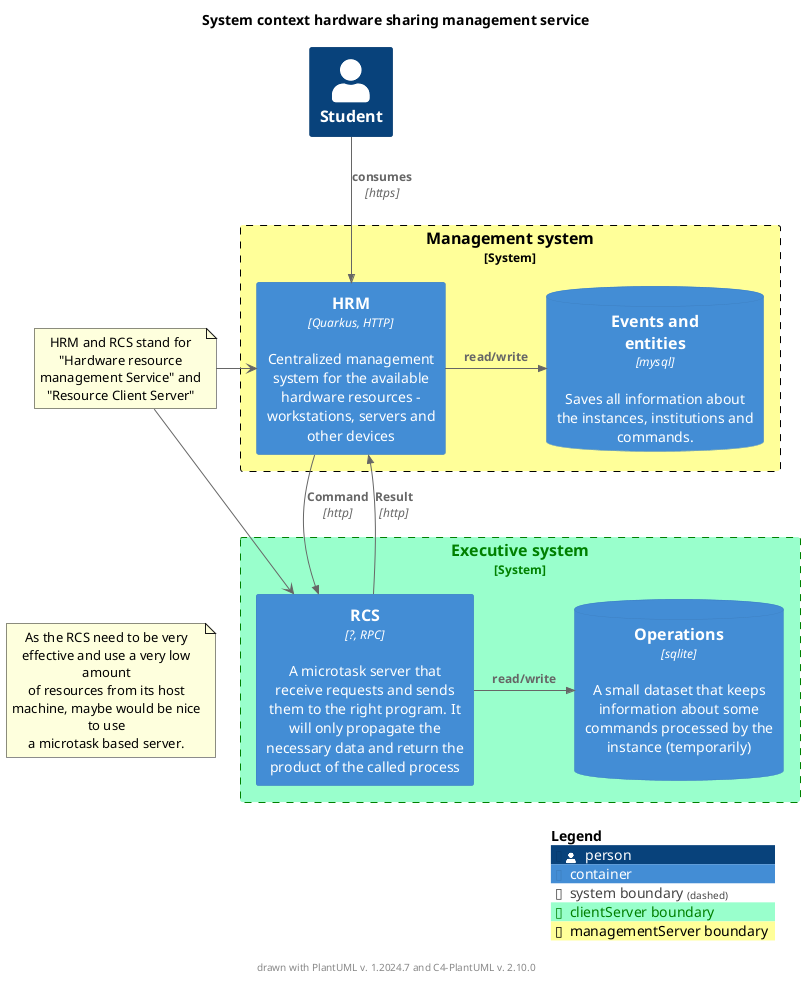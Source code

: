 @startuml "architecture"
!include <C4/C4_Container>

title System context hardware sharing management service

AddBoundaryTag("clientServer", $borderColor="green", $fontColor="green", $bgColor="#99ffcc")
AddBoundaryTag("managementServer", $borderColor="black", $fontColor="black", $bgColor="#ffff99")

note as hrm_rcs_legend
HRM and RCS stand for "Hardware resource management Service" and "Resource Client Server"
end note

note as rc_server_legend
As the RCS need to be very effective and use a very low amount
of resources from its host machine, maybe would be nice to use
a microtask based server.
end note

Person(client, "Student")

together {
    System_Boundary(ms, "Management system", $tags=managementServer) {
        Container(hrmServer, "HRM", "Quarkus, HTTP", "Centralized management system for the available hardware resources - workstations, servers and other devices")
        ContainerDb(hrmDb, "Events and\n entities", "mysql", "Saves all information about the instances, institutions and commands.")
        Rel_R(hrmServer, hrmDb, "read/write")
    }
    System_Boundary(es, "Executive system", $tags=clientServer) {
        Container(rcServer, "RCS", "?, RPC", "A microtask server that receive requests and sends them to the right program. It will only propagate the necessary data and return the product of the called process")
        ContainerDb(operations_db, "Operations", "sqlite", "A small dataset that keeps information about some commands processed by the instance (temporarily)\n")
        Rel_R(rcServer, operations_db, "read/write")
    }

    ' This communication will not be always on http.'
    ' In the future, the idea is to change it to a queue.'
    Rel(hrmServer, rcServer, "Command", "http")
    Rel_U(rcServer, hrmServer, "Result", "http")

    ' Container(ej, "EventJournal", "Quarkus, RPC", "Keeps a journal of every event based on HRM and RC logs")
    ' es -[hidden]left- ej
    ' ms -[hidden]left- ej
}

hrm_rcs_legend -right-> rcServer
hrm_rcs_legend -right-> hrmServer
rc_server_legend .[hidden]up. hrm_rcs_legend

Rel_D(client, hrmServer, "consumes", "https")

SHOW_LEGEND()

footer drawn with PlantUML v. %version() and C4-PlantUML v. C4Version()
@enduml

@startuml "class-diagram"
title Hardware resource management service (HRM or Domain)

package hrm_service {
    note as snote
    This version of the project will not implement
    Access Control on the resources. It wouldn't
    interfere on the domain and wouldn't be assertive
    as it is just an MVP.
    end note

    package computation {
        package events {
            class Command
            class Result
            Command --o Result
        }
        package execution {
            entity Program {}
            note as n1
                In case of connectivity issues with
                resources or instances, the service
                needs to turn off the use of it.
            end note
            entity Instance {
                - status: InstanceStatus;
            }
        }
        Instance .left.> Command : receive
        Instance .left.> Result : produce
    }
    package institutional {
        note as n2
            It´s a computer that contains
            a client server and specific programs
            that allows users to do specific tasks.
            Each resource is unique to the institution
            that is using it.
        end note
        entity Resource {
            - status: ResourceStatus
            - memoryCapacity: Decimal
        }
        entity Institution {
            - name: String
        }
        entity Student {}
    }
}

Resource "1" *-r- "*" Instance
Program "1" *-u- "*" Instance

Student "*" --o "1" Institution
Institution "1" *-u- "*" Resource

snote -[hidden]-> institutional
n2 -[hidden]-> Resource
n1 -[hidden]-> Instance

footer drawn with PlantUML v. %version()
@enduml

